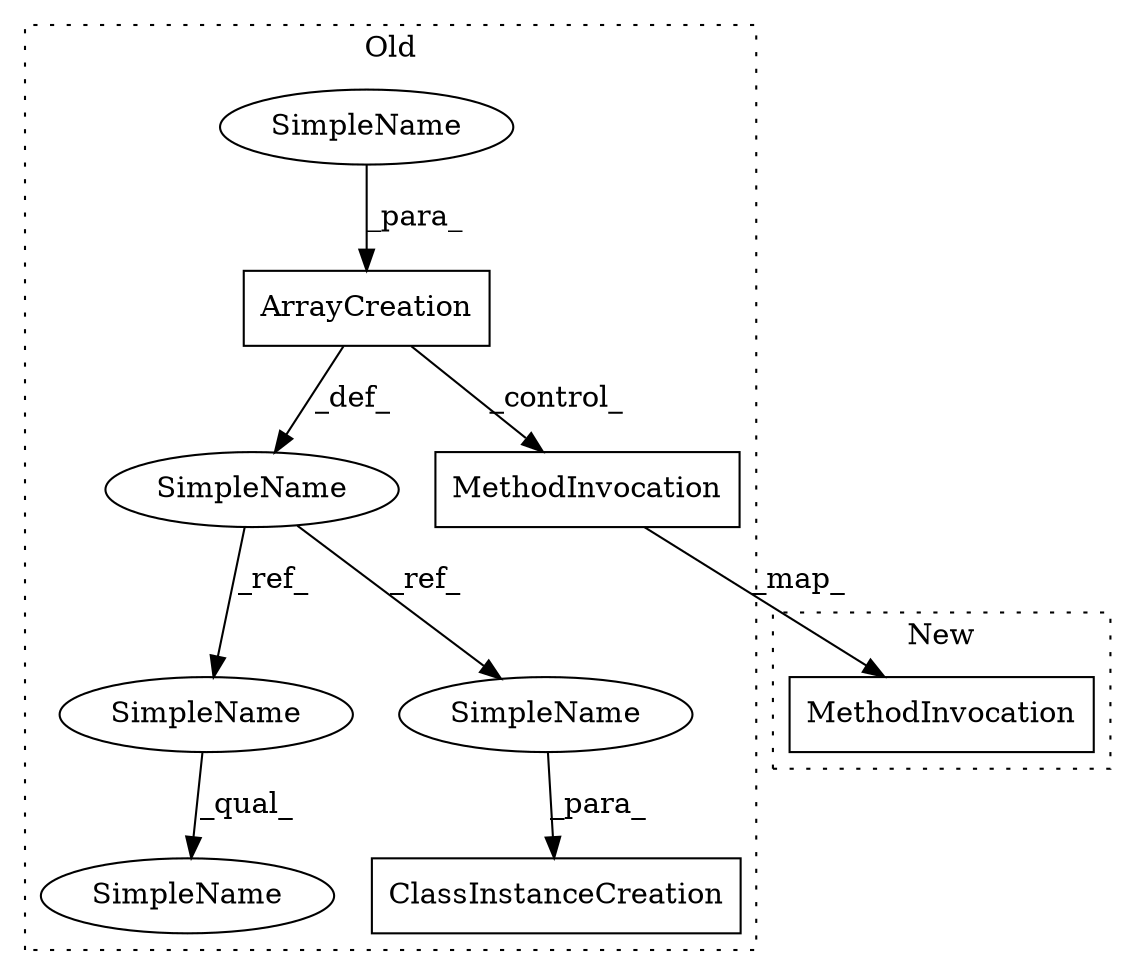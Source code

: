 digraph G {
subgraph cluster0 {
1 [label="ArrayCreation" a="3" s="22548" l="20" shape="box"];
2 [label="ClassInstanceCreation" a="14" s="22690,22715" l="21,1" shape="box"];
3 [label="MethodInvocation" a="32" s="22638" l="10" shape="box"];
5 [label="SimpleName" a="42" s="22541" l="4" shape="ellipse"];
6 [label="SimpleName" a="42" s="22596" l="4" shape="ellipse"];
7 [label="SimpleName" a="42" s="22596" l="11" shape="ellipse"];
8 [label="SimpleName" a="42" s="22711" l="4" shape="ellipse"];
9 [label="SimpleName" a="42" s="22557" l="10" shape="ellipse"];
label = "Old";
style="dotted";
}
subgraph cluster1 {
4 [label="MethodInvocation" a="32" s="22747" l="10" shape="box"];
label = "New";
style="dotted";
}
1 -> 3 [label="_control_"];
1 -> 5 [label="_def_"];
3 -> 4 [label="_map_"];
5 -> 8 [label="_ref_"];
5 -> 6 [label="_ref_"];
6 -> 7 [label="_qual_"];
8 -> 2 [label="_para_"];
9 -> 1 [label="_para_"];
}